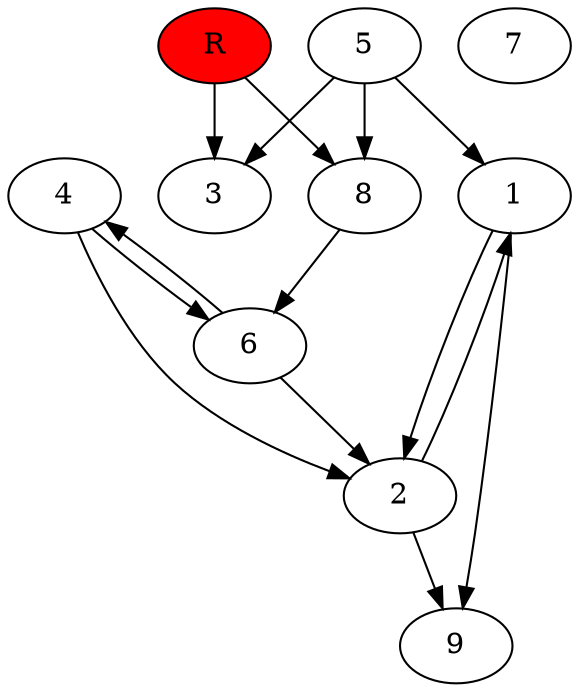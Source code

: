digraph prb43695 {
	1
	2
	3
	4
	5
	6
	7
	8
	R [fillcolor="#ff0000" style=filled]
	1 -> 2
	1 -> 9
	2 -> 1
	2 -> 9
	4 -> 2
	4 -> 6
	5 -> 1
	5 -> 3
	5 -> 8
	6 -> 2
	6 -> 4
	8 -> 6
	R -> 3
	R -> 8
}
